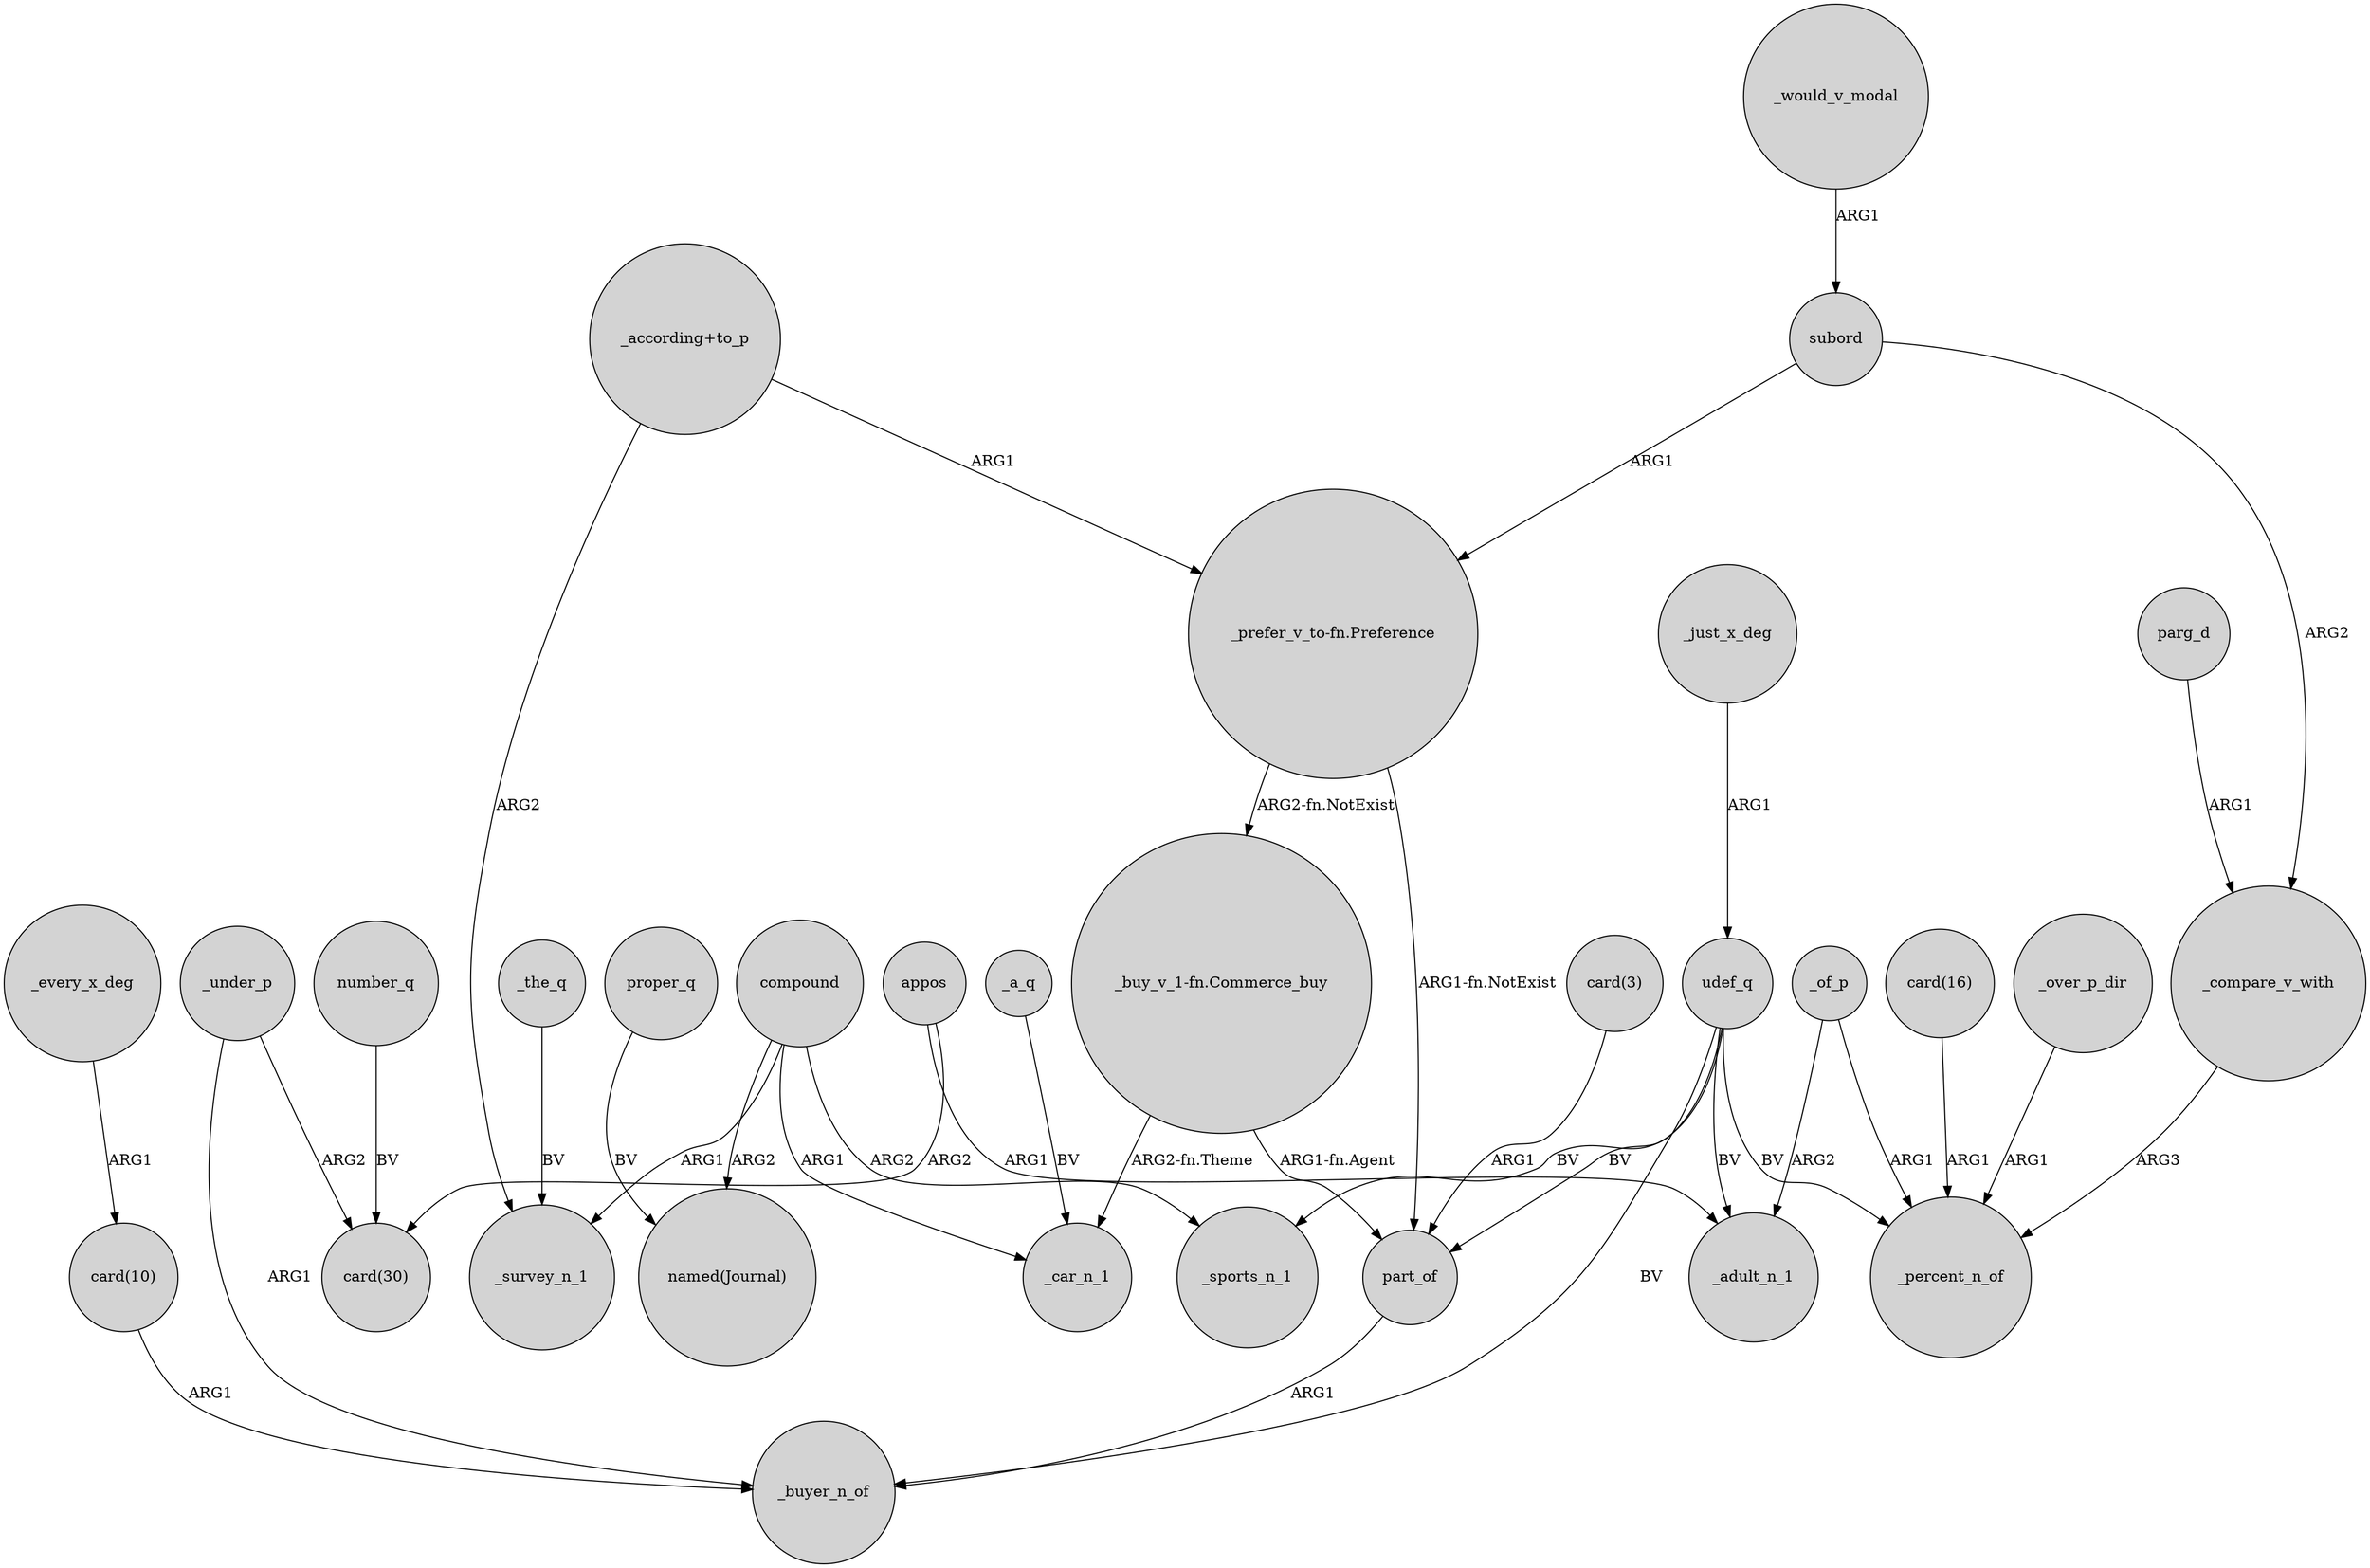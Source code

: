 digraph {
	node [shape=circle style=filled]
	_of_p -> _adult_n_1 [label=ARG2]
	"_prefer_v_to-fn.Preference" -> part_of [label="ARG1-fn.NotExist"]
	_compare_v_with -> _percent_n_of [label=ARG3]
	_just_x_deg -> udef_q [label=ARG1]
	"_buy_v_1-fn.Commerce_buy" -> part_of [label="ARG1-fn.Agent"]
	udef_q -> part_of [label=BV]
	appos -> _adult_n_1 [label=ARG1]
	"_prefer_v_to-fn.Preference" -> "_buy_v_1-fn.Commerce_buy" [label="ARG2-fn.NotExist"]
	udef_q -> _buyer_n_of [label=BV]
	part_of -> _buyer_n_of [label=ARG1]
	compound -> _survey_n_1 [label=ARG1]
	parg_d -> _compare_v_with [label=ARG1]
	_every_x_deg -> "card(10)" [label=ARG1]
	"_according+to_p" -> _survey_n_1 [label=ARG2]
	_would_v_modal -> subord [label=ARG1]
	"card(16)" -> _percent_n_of [label=ARG1]
	_of_p -> _percent_n_of [label=ARG1]
	_the_q -> _survey_n_1 [label=BV]
	"_according+to_p" -> "_prefer_v_to-fn.Preference" [label=ARG1]
	_a_q -> _car_n_1 [label=BV]
	_under_p -> _buyer_n_of [label=ARG1]
	"_buy_v_1-fn.Commerce_buy" -> _car_n_1 [label="ARG2-fn.Theme"]
	number_q -> "card(30)" [label=BV]
	udef_q -> _adult_n_1 [label=BV]
	_under_p -> "card(30)" [label=ARG2]
	_over_p_dir -> _percent_n_of [label=ARG1]
	compound -> "named(Journal)" [label=ARG2]
	compound -> _car_n_1 [label=ARG1]
	subord -> _compare_v_with [label=ARG2]
	subord -> "_prefer_v_to-fn.Preference" [label=ARG1]
	compound -> _sports_n_1 [label=ARG2]
	"card(3)" -> part_of [label=ARG1]
	udef_q -> _percent_n_of [label=BV]
	proper_q -> "named(Journal)" [label=BV]
	udef_q -> _sports_n_1 [label=BV]
	"card(10)" -> _buyer_n_of [label=ARG1]
	appos -> "card(30)" [label=ARG2]
}
